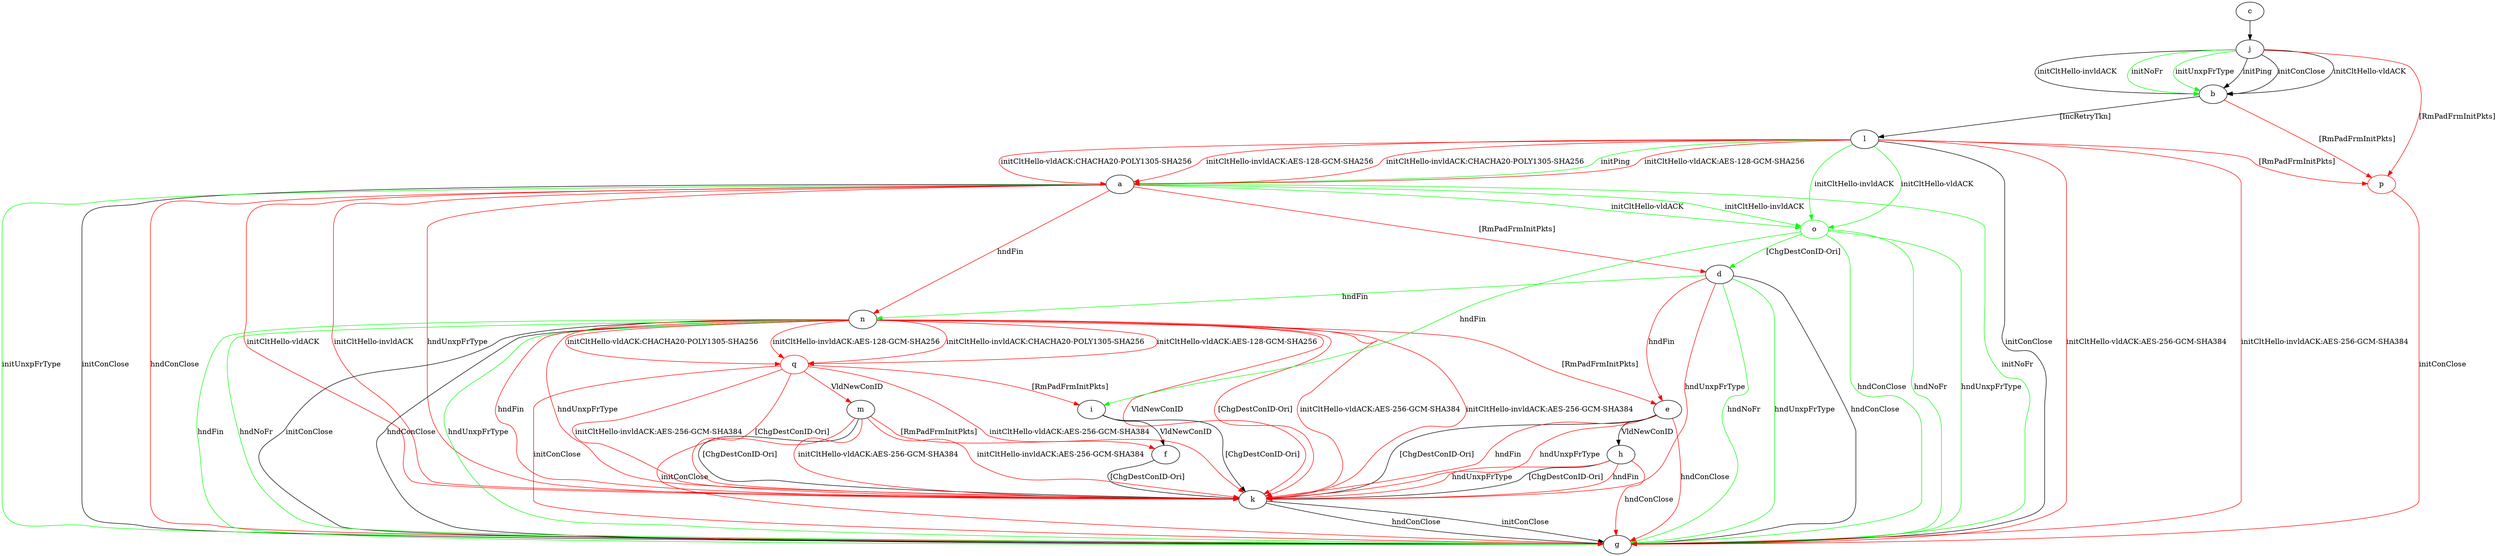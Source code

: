 digraph "" {
	a -> d	[key=0,
		color=red,
		label="[RmPadFrmInitPkts] "];
	a -> g	[key=0,
		label="initConClose "];
	a -> g	[key=1,
		color=green,
		label="initNoFr "];
	a -> g	[key=2,
		color=green,
		label="initUnxpFrType "];
	a -> g	[key=3,
		color=red,
		label="hndConClose "];
	a -> k	[key=0,
		color=red,
		label="initCltHello-vldACK "];
	a -> k	[key=1,
		color=red,
		label="initCltHello-invldACK "];
	a -> k	[key=2,
		color=red,
		label="hndUnxpFrType "];
	a -> n	[key=0,
		color=red,
		label="hndFin "];
	o	[color=green];
	a -> o	[key=0,
		color=green,
		label="initCltHello-vldACK "];
	a -> o	[key=1,
		color=green,
		label="initCltHello-invldACK "];
	b -> l	[key=0,
		label="[IncRetryTkn] "];
	p	[color=red];
	b -> p	[key=0,
		color=red,
		label="[RmPadFrmInitPkts] "];
	c -> j	[key=0];
	d -> e	[key=0,
		color=red,
		label="hndFin "];
	d -> g	[key=0,
		label="hndConClose "];
	d -> g	[key=1,
		color=green,
		label="hndNoFr "];
	d -> g	[key=2,
		color=green,
		label="hndUnxpFrType "];
	d -> k	[key=0,
		color=red,
		label="hndUnxpFrType "];
	d -> n	[key=0,
		color=green,
		label="hndFin "];
	e -> g	[key=0,
		color=red,
		label="hndConClose "];
	e -> h	[key=0,
		label="VldNewConID "];
	e -> k	[key=0,
		label="[ChgDestConID-Ori] "];
	e -> k	[key=1,
		color=red,
		label="hndFin "];
	e -> k	[key=2,
		color=red,
		label="hndUnxpFrType "];
	f -> k	[key=0,
		label="[ChgDestConID-Ori] "];
	h -> g	[key=0,
		color=red,
		label="hndConClose "];
	h -> k	[key=0,
		label="[ChgDestConID-Ori] "];
	h -> k	[key=1,
		color=red,
		label="hndFin "];
	h -> k	[key=2,
		color=red,
		label="hndUnxpFrType "];
	i -> f	[key=0,
		label="VldNewConID "];
	i -> k	[key=0,
		label="[ChgDestConID-Ori] "];
	j -> b	[key=0,
		label="initPing "];
	j -> b	[key=1,
		label="initConClose "];
	j -> b	[key=2,
		label="initCltHello-vldACK "];
	j -> b	[key=3,
		label="initCltHello-invldACK "];
	j -> b	[key=4,
		color=green,
		label="initNoFr "];
	j -> b	[key=5,
		color=green,
		label="initUnxpFrType "];
	j -> p	[key=0,
		color=red,
		label="[RmPadFrmInitPkts] "];
	k -> g	[key=0,
		label="initConClose "];
	k -> g	[key=1,
		label="hndConClose "];
	l -> a	[key=0,
		color=green,
		label="initPing "];
	l -> a	[key=1,
		color=red,
		label="initCltHello-vldACK:AES-128-GCM-SHA256 "];
	l -> a	[key=2,
		color=red,
		label="initCltHello-vldACK:CHACHA20-POLY1305-SHA256 "];
	l -> a	[key=3,
		color=red,
		label="initCltHello-invldACK:AES-128-GCM-SHA256 "];
	l -> a	[key=4,
		color=red,
		label="initCltHello-invldACK:CHACHA20-POLY1305-SHA256 "];
	l -> g	[key=0,
		label="initConClose "];
	l -> g	[key=1,
		color=red,
		label="initCltHello-vldACK:AES-256-GCM-SHA384 "];
	l -> g	[key=2,
		color=red,
		label="initCltHello-invldACK:AES-256-GCM-SHA384 "];
	l -> o	[key=0,
		color=green,
		label="initCltHello-vldACK "];
	l -> o	[key=1,
		color=green,
		label="initCltHello-invldACK "];
	l -> p	[key=0,
		color=red,
		label="[RmPadFrmInitPkts] "];
	m -> f	[key=0,
		color=red,
		label="[RmPadFrmInitPkts] "];
	m -> g	[key=0,
		color=red,
		label="initConClose "];
	m -> k	[key=0,
		label="[ChgDestConID-Ori] "];
	m -> k	[key=1,
		color=red,
		label="initCltHello-vldACK:AES-256-GCM-SHA384 "];
	m -> k	[key=2,
		color=red,
		label="initCltHello-invldACK:AES-256-GCM-SHA384 "];
	n -> e	[key=0,
		color=red,
		label="[RmPadFrmInitPkts] "];
	n -> g	[key=0,
		label="initConClose "];
	n -> g	[key=1,
		label="hndConClose "];
	n -> g	[key=2,
		color=green,
		label="hndFin "];
	n -> g	[key=3,
		color=green,
		label="hndNoFr "];
	n -> g	[key=4,
		color=green,
		label="hndUnxpFrType "];
	n -> k	[key=0,
		color=red,
		label="initCltHello-vldACK:AES-256-GCM-SHA384 "];
	n -> k	[key=1,
		color=red,
		label="initCltHello-invldACK:AES-256-GCM-SHA384 "];
	n -> k	[key=2,
		color=red,
		label="hndFin "];
	n -> k	[key=3,
		color=red,
		label="hndUnxpFrType "];
	n -> k	[key=4,
		color=red,
		label="VldNewConID "];
	n -> k	[key=5,
		color=red,
		label="[ChgDestConID-Ori] "];
	q	[color=red];
	n -> q	[key=0,
		color=red,
		label="initCltHello-vldACK:AES-128-GCM-SHA256 "];
	n -> q	[key=1,
		color=red,
		label="initCltHello-vldACK:CHACHA20-POLY1305-SHA256 "];
	n -> q	[key=2,
		color=red,
		label="initCltHello-invldACK:AES-128-GCM-SHA256 "];
	n -> q	[key=3,
		color=red,
		label="initCltHello-invldACK:CHACHA20-POLY1305-SHA256 "];
	o -> d	[key=0,
		color=green,
		label="[ChgDestConID-Ori] "];
	o -> g	[key=0,
		color=green,
		label="hndNoFr "];
	o -> g	[key=1,
		color=green,
		label="hndUnxpFrType "];
	o -> g	[key=2,
		color=green,
		label="hndConClose "];
	o -> i	[key=0,
		color=green,
		label="hndFin "];
	p -> g	[key=0,
		color=red,
		label="initConClose "];
	q -> g	[key=0,
		color=red,
		label="initConClose "];
	q -> i	[key=0,
		color=red,
		label="[RmPadFrmInitPkts] "];
	q -> k	[key=0,
		color=red,
		label="initCltHello-vldACK:AES-256-GCM-SHA384 "];
	q -> k	[key=1,
		color=red,
		label="initCltHello-invldACK:AES-256-GCM-SHA384 "];
	q -> k	[key=2,
		color=red,
		label="[ChgDestConID-Ori] "];
	q -> m	[key=0,
		color=red,
		label="VldNewConID "];
}
